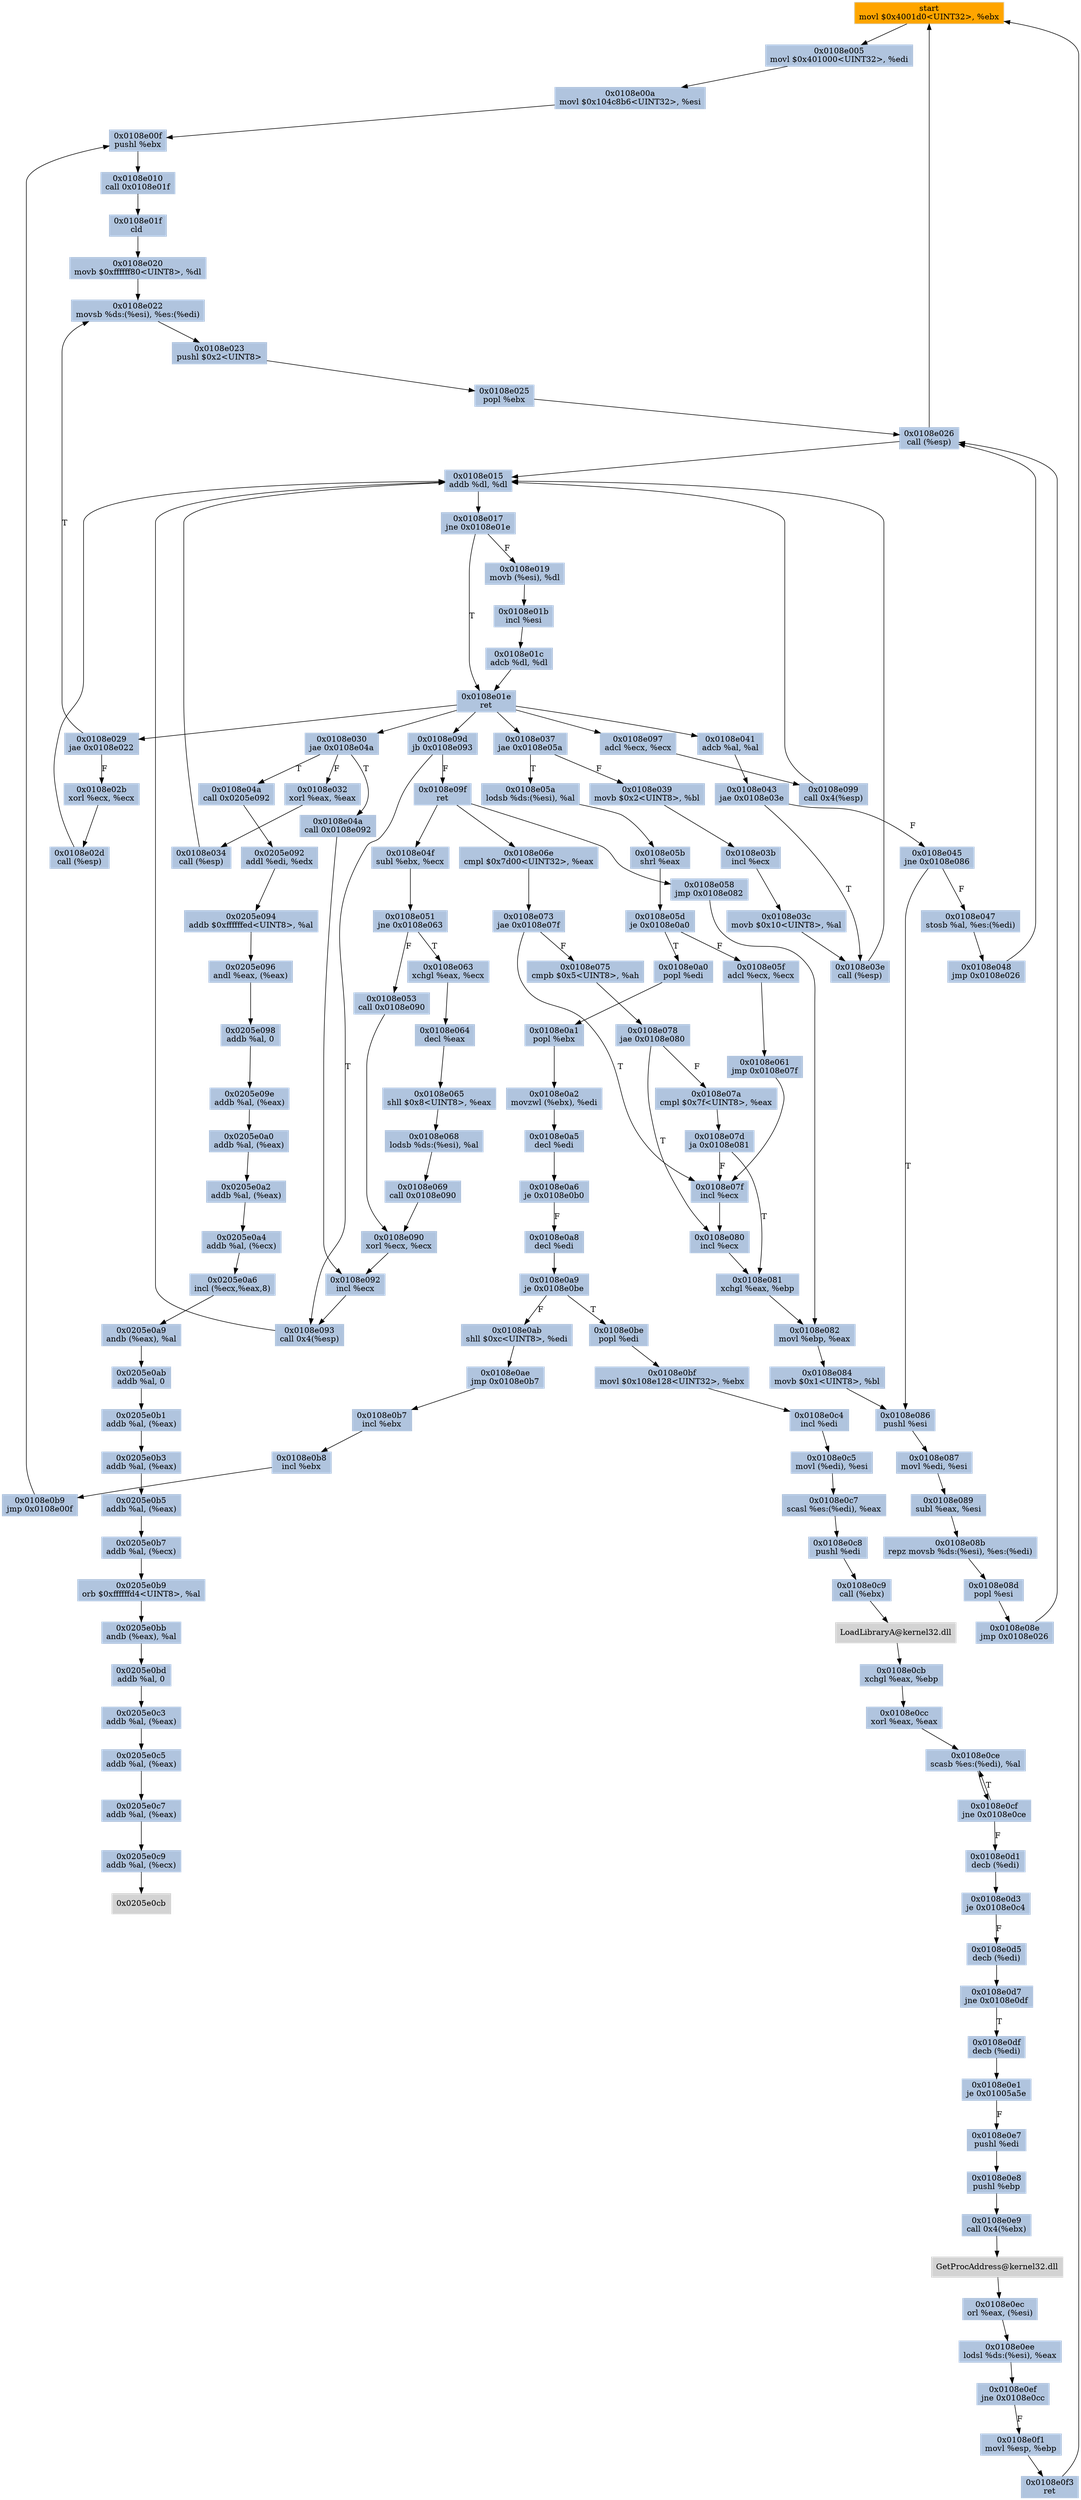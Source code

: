 digraph G {
node[shape=rectangle,style=filled,fillcolor=lightsteelblue,color=lightsteelblue]
bgcolor="transparent"
a0x0108e000movl_0x4001d0UINT32_ebx[label="start\nmovl $0x4001d0<UINT32>, %ebx",fillcolor="orange",color="lightgrey"];
a0x0108e005movl_0x401000UINT32_edi[label="0x0108e005\nmovl $0x401000<UINT32>, %edi"];
a0x0108e00amovl_0x104c8b6UINT32_esi[label="0x0108e00a\nmovl $0x104c8b6<UINT32>, %esi"];
a0x0108e00fpushl_ebx[label="0x0108e00f\npushl %ebx"];
a0x0108e010call_0x0108e01f[label="0x0108e010\ncall 0x0108e01f"];
a0x0108e01fcld_[label="0x0108e01f\ncld "];
a0x0108e020movb_0xffffff80UINT8_dl[label="0x0108e020\nmovb $0xffffff80<UINT8>, %dl"];
a0x0108e022movsb_ds_esi__es_edi_[label="0x0108e022\nmovsb %ds:(%esi), %es:(%edi)"];
a0x0108e023pushl_0x2UINT8[label="0x0108e023\npushl $0x2<UINT8>"];
a0x0108e025popl_ebx[label="0x0108e025\npopl %ebx"];
a0x0108e026call_esp_[label="0x0108e026\ncall (%esp)"];
a0x0108e015addb_dl_dl[label="0x0108e015\naddb %dl, %dl"];
a0x0108e017jne_0x0108e01e[label="0x0108e017\njne 0x0108e01e"];
a0x0108e019movb_esi__dl[label="0x0108e019\nmovb (%esi), %dl"];
a0x0108e01bincl_esi[label="0x0108e01b\nincl %esi"];
a0x0108e01cadcb_dl_dl[label="0x0108e01c\nadcb %dl, %dl"];
a0x0108e01eret[label="0x0108e01e\nret"];
a0x0108e029jae_0x0108e022[label="0x0108e029\njae 0x0108e022"];
a0x0108e02bxorl_ecx_ecx[label="0x0108e02b\nxorl %ecx, %ecx"];
a0x0108e02dcall_esp_[label="0x0108e02d\ncall (%esp)"];
a0x0108e030jae_0x0108e04a[label="0x0108e030\njae 0x0108e04a"];
a0x0108e04acall_0x0108e092[label="0x0108e04a\ncall 0x0108e092"];
a0x0108e092incl_ecx[label="0x0108e092\nincl %ecx"];
a0x0108e093call_0x4esp_[label="0x0108e093\ncall 0x4(%esp)"];
a0x0108e097adcl_ecx_ecx[label="0x0108e097\nadcl %ecx, %ecx"];
a0x0108e099call_0x4esp_[label="0x0108e099\ncall 0x4(%esp)"];
a0x0108e09djb_0x0108e093[label="0x0108e09d\njb 0x0108e093"];
a0x0108e09fret[label="0x0108e09f\nret"];
a0x0108e04fsubl_ebx_ecx[label="0x0108e04f\nsubl %ebx, %ecx"];
a0x0108e051jne_0x0108e063[label="0x0108e051\njne 0x0108e063"];
a0x0108e063xchgl_eax_ecx[label="0x0108e063\nxchgl %eax, %ecx"];
a0x0108e064decl_eax[label="0x0108e064\ndecl %eax"];
a0x0108e065shll_0x8UINT8_eax[label="0x0108e065\nshll $0x8<UINT8>, %eax"];
a0x0108e068lodsb_ds_esi__al[label="0x0108e068\nlodsb %ds:(%esi), %al"];
a0x0108e069call_0x0108e090[label="0x0108e069\ncall 0x0108e090"];
a0x0108e090xorl_ecx_ecx[label="0x0108e090\nxorl %ecx, %ecx"];
a0x0108e06ecmpl_0x7d00UINT32_eax[label="0x0108e06e\ncmpl $0x7d00<UINT32>, %eax"];
a0x0108e073jae_0x0108e07f[label="0x0108e073\njae 0x0108e07f"];
a0x0108e075cmpb_0x5UINT8_ah[label="0x0108e075\ncmpb $0x5<UINT8>, %ah"];
a0x0108e078jae_0x0108e080[label="0x0108e078\njae 0x0108e080"];
a0x0108e07acmpl_0x7fUINT8_eax[label="0x0108e07a\ncmpl $0x7f<UINT8>, %eax"];
a0x0108e07dja_0x0108e081[label="0x0108e07d\nja 0x0108e081"];
a0x0108e07fincl_ecx[label="0x0108e07f\nincl %ecx"];
a0x0108e080incl_ecx[label="0x0108e080\nincl %ecx"];
a0x0108e081xchgl_eax_ebp[label="0x0108e081\nxchgl %eax, %ebp"];
a0x0108e082movl_ebp_eax[label="0x0108e082\nmovl %ebp, %eax"];
a0x0108e084movb_0x1UINT8_bl[label="0x0108e084\nmovb $0x1<UINT8>, %bl"];
a0x0108e086pushl_esi[label="0x0108e086\npushl %esi"];
a0x0108e087movl_edi_esi[label="0x0108e087\nmovl %edi, %esi"];
a0x0108e089subl_eax_esi[label="0x0108e089\nsubl %eax, %esi"];
a0x0108e08brepz_movsb_ds_esi__es_edi_[label="0x0108e08b\nrepz movsb %ds:(%esi), %es:(%edi)"];
a0x0108e08dpopl_esi[label="0x0108e08d\npopl %esi"];
a0x0108e08ejmp_0x0108e026[label="0x0108e08e\njmp 0x0108e026"];
a0x0108e032xorl_eax_eax[label="0x0108e032\nxorl %eax, %eax"];
a0x0108e034call_esp_[label="0x0108e034\ncall (%esp)"];
a0x0108e037jae_0x0108e05a[label="0x0108e037\njae 0x0108e05a"];
a0x0108e039movb_0x2UINT8_bl[label="0x0108e039\nmovb $0x2<UINT8>, %bl"];
a0x0108e03bincl_ecx[label="0x0108e03b\nincl %ecx"];
a0x0108e03cmovb_0x10UINT8_al[label="0x0108e03c\nmovb $0x10<UINT8>, %al"];
a0x0108e03ecall_esp_[label="0x0108e03e\ncall (%esp)"];
a0x0108e041adcb_al_al[label="0x0108e041\nadcb %al, %al"];
a0x0108e043jae_0x0108e03e[label="0x0108e043\njae 0x0108e03e"];
a0x0108e045jne_0x0108e086[label="0x0108e045\njne 0x0108e086"];
a0x0108e047stosb_al_es_edi_[label="0x0108e047\nstosb %al, %es:(%edi)"];
a0x0108e048jmp_0x0108e026[label="0x0108e048\njmp 0x0108e026"];
a0x0108e053call_0x0108e090[label="0x0108e053\ncall 0x0108e090"];
a0x0108e058jmp_0x0108e082[label="0x0108e058\njmp 0x0108e082"];
a0x0108e05alodsb_ds_esi__al[label="0x0108e05a\nlodsb %ds:(%esi), %al"];
a0x0108e05bshrl_eax[label="0x0108e05b\nshrl %eax"];
a0x0108e05dje_0x0108e0a0[label="0x0108e05d\nje 0x0108e0a0"];
a0x0108e05fadcl_ecx_ecx[label="0x0108e05f\nadcl %ecx, %ecx"];
a0x0108e061jmp_0x0108e07f[label="0x0108e061\njmp 0x0108e07f"];
a0x0108e0a0popl_edi[label="0x0108e0a0\npopl %edi"];
a0x0108e0a1popl_ebx[label="0x0108e0a1\npopl %ebx"];
a0x0108e0a2movzwl_ebx__edi[label="0x0108e0a2\nmovzwl (%ebx), %edi"];
a0x0108e0a5decl_edi[label="0x0108e0a5\ndecl %edi"];
a0x0108e0a6je_0x0108e0b0[label="0x0108e0a6\nje 0x0108e0b0"];
a0x0108e0a8decl_edi[label="0x0108e0a8\ndecl %edi"];
a0x0108e0a9je_0x0108e0be[label="0x0108e0a9\nje 0x0108e0be"];
a0x0108e0abshll_0xcUINT8_edi[label="0x0108e0ab\nshll $0xc<UINT8>, %edi"];
a0x0108e0aejmp_0x0108e0b7[label="0x0108e0ae\njmp 0x0108e0b7"];
a0x0108e0b7incl_ebx[label="0x0108e0b7\nincl %ebx"];
a0x0108e0b8incl_ebx[label="0x0108e0b8\nincl %ebx"];
a0x0108e0b9jmp_0x0108e00f[label="0x0108e0b9\njmp 0x0108e00f"];
a0x0108e0bepopl_edi[label="0x0108e0be\npopl %edi"];
a0x0108e0bfmovl_0x108e128UINT32_ebx[label="0x0108e0bf\nmovl $0x108e128<UINT32>, %ebx"];
a0x0108e0c4incl_edi[label="0x0108e0c4\nincl %edi"];
a0x0108e0c5movl_edi__esi[label="0x0108e0c5\nmovl (%edi), %esi"];
a0x0108e0c7scasl_es_edi__eax[label="0x0108e0c7\nscasl %es:(%edi), %eax"];
a0x0108e0c8pushl_edi[label="0x0108e0c8\npushl %edi"];
a0x0108e0c9call_ebx_[label="0x0108e0c9\ncall (%ebx)"];
LoadLibraryA_kernel32_dll[label="LoadLibraryA@kernel32.dll",fillcolor="lightgrey",color="lightgrey"];
a0x0108e0cbxchgl_eax_ebp[label="0x0108e0cb\nxchgl %eax, %ebp"];
a0x0108e0ccxorl_eax_eax[label="0x0108e0cc\nxorl %eax, %eax"];
a0x0108e0cescasb_es_edi__al[label="0x0108e0ce\nscasb %es:(%edi), %al"];
a0x0108e0cfjne_0x0108e0ce[label="0x0108e0cf\njne 0x0108e0ce"];
a0x0108e0d1decb_edi_[label="0x0108e0d1\ndecb (%edi)"];
a0x0108e0d3je_0x0108e0c4[label="0x0108e0d3\nje 0x0108e0c4"];
a0x0108e0d5decb_edi_[label="0x0108e0d5\ndecb (%edi)"];
a0x0108e0d7jne_0x0108e0df[label="0x0108e0d7\njne 0x0108e0df"];
a0x0108e0dfdecb_edi_[label="0x0108e0df\ndecb (%edi)"];
a0x0108e0e1je_0x01005a5e[label="0x0108e0e1\nje 0x01005a5e"];
a0x0108e0e7pushl_edi[label="0x0108e0e7\npushl %edi"];
a0x0108e0e8pushl_ebp[label="0x0108e0e8\npushl %ebp"];
a0x0108e0e9call_0x4ebx_[label="0x0108e0e9\ncall 0x4(%ebx)"];
GetProcAddress_kernel32_dll[label="GetProcAddress@kernel32.dll",fillcolor="lightgrey",color="lightgrey"];
a0x0108e0ecorl_eax_esi_[label="0x0108e0ec\norl %eax, (%esi)"];
a0x0108e0eelodsl_ds_esi__eax[label="0x0108e0ee\nlodsl %ds:(%esi), %eax"];
a0x0108e0efjne_0x0108e0cc[label="0x0108e0ef\njne 0x0108e0cc"];
a0x0108e0f1movl_esp_ebp[label="0x0108e0f1\nmovl %esp, %ebp"];
a0x0108e0f3ret[label="0x0108e0f3\nret"];
a0x0108e04acall_0x0205e092[label="0x0108e04a\ncall 0x0205e092"];
a0x0205e092addl_edi_edx[label="0x0205e092\naddl %edi, %edx"];
a0x0205e094addb_0xffffffedUINT8_al[label="0x0205e094\naddb $0xffffffed<UINT8>, %al"];
a0x0205e096andl_eax_eax_[label="0x0205e096\nandl %eax, (%eax)"];
a0x0205e098addb_al_0[label="0x0205e098\naddb %al, 0"];
a0x0205e09eaddb_al_eax_[label="0x0205e09e\naddb %al, (%eax)"];
a0x0205e0a0addb_al_eax_[label="0x0205e0a0\naddb %al, (%eax)"];
a0x0205e0a2addb_al_eax_[label="0x0205e0a2\naddb %al, (%eax)"];
a0x0205e0a4addb_al_ecx_[label="0x0205e0a4\naddb %al, (%ecx)"];
a0x0205e0a6incl_ecxeax8_[label="0x0205e0a6\nincl (%ecx,%eax,8)"];
a0x0205e0a9andb_eax__al[label="0x0205e0a9\nandb (%eax), %al"];
a0x0205e0abaddb_al_0[label="0x0205e0ab\naddb %al, 0"];
a0x0205e0b1addb_al_eax_[label="0x0205e0b1\naddb %al, (%eax)"];
a0x0205e0b3addb_al_eax_[label="0x0205e0b3\naddb %al, (%eax)"];
a0x0205e0b5addb_al_eax_[label="0x0205e0b5\naddb %al, (%eax)"];
a0x0205e0b7addb_al_ecx_[label="0x0205e0b7\naddb %al, (%ecx)"];
a0x0205e0b9orb_0xffffffd4UINT8_al[label="0x0205e0b9\norb $0xffffffd4<UINT8>, %al"];
a0x0205e0bbandb_eax__al[label="0x0205e0bb\nandb (%eax), %al"];
a0x0205e0bdaddb_al_0[label="0x0205e0bd\naddb %al, 0"];
a0x0205e0c3addb_al_eax_[label="0x0205e0c3\naddb %al, (%eax)"];
a0x0205e0c5addb_al_eax_[label="0x0205e0c5\naddb %al, (%eax)"];
a0x0205e0c7addb_al_eax_[label="0x0205e0c7\naddb %al, (%eax)"];
a0x0205e0c9addb_al_ecx_[label="0x0205e0c9\naddb %al, (%ecx)"];
a0x0205e0cb[label="0x0205e0cb",fillcolor="lightgrey",color="lightgrey"];
a0x0108e000movl_0x4001d0UINT32_ebx -> a0x0108e005movl_0x401000UINT32_edi [color="#000000"];
a0x0108e005movl_0x401000UINT32_edi -> a0x0108e00amovl_0x104c8b6UINT32_esi [color="#000000"];
a0x0108e00amovl_0x104c8b6UINT32_esi -> a0x0108e00fpushl_ebx [color="#000000"];
a0x0108e00fpushl_ebx -> a0x0108e010call_0x0108e01f [color="#000000"];
a0x0108e010call_0x0108e01f -> a0x0108e01fcld_ [color="#000000"];
a0x0108e01fcld_ -> a0x0108e020movb_0xffffff80UINT8_dl [color="#000000"];
a0x0108e020movb_0xffffff80UINT8_dl -> a0x0108e022movsb_ds_esi__es_edi_ [color="#000000"];
a0x0108e022movsb_ds_esi__es_edi_ -> a0x0108e023pushl_0x2UINT8 [color="#000000"];
a0x0108e023pushl_0x2UINT8 -> a0x0108e025popl_ebx [color="#000000"];
a0x0108e025popl_ebx -> a0x0108e026call_esp_ [color="#000000"];
a0x0108e026call_esp_ -> a0x0108e015addb_dl_dl [color="#000000"];
a0x0108e015addb_dl_dl -> a0x0108e017jne_0x0108e01e [color="#000000"];
a0x0108e017jne_0x0108e01e -> a0x0108e019movb_esi__dl [color="#000000",label="F"];
a0x0108e019movb_esi__dl -> a0x0108e01bincl_esi [color="#000000"];
a0x0108e01bincl_esi -> a0x0108e01cadcb_dl_dl [color="#000000"];
a0x0108e01cadcb_dl_dl -> a0x0108e01eret [color="#000000"];
a0x0108e01eret -> a0x0108e029jae_0x0108e022 [color="#000000"];
a0x0108e029jae_0x0108e022 -> a0x0108e02bxorl_ecx_ecx [color="#000000",label="F"];
a0x0108e02bxorl_ecx_ecx -> a0x0108e02dcall_esp_ [color="#000000"];
a0x0108e02dcall_esp_ -> a0x0108e015addb_dl_dl [color="#000000"];
a0x0108e017jne_0x0108e01e -> a0x0108e01eret [color="#000000",label="T"];
a0x0108e01eret -> a0x0108e030jae_0x0108e04a [color="#000000"];
a0x0108e030jae_0x0108e04a -> a0x0108e04acall_0x0108e092 [color="#000000",label="T"];
a0x0108e04acall_0x0108e092 -> a0x0108e092incl_ecx [color="#000000"];
a0x0108e092incl_ecx -> a0x0108e093call_0x4esp_ [color="#000000"];
a0x0108e093call_0x4esp_ -> a0x0108e015addb_dl_dl [color="#000000"];
a0x0108e01eret -> a0x0108e097adcl_ecx_ecx [color="#000000"];
a0x0108e097adcl_ecx_ecx -> a0x0108e099call_0x4esp_ [color="#000000"];
a0x0108e099call_0x4esp_ -> a0x0108e015addb_dl_dl [color="#000000"];
a0x0108e01eret -> a0x0108e09djb_0x0108e093 [color="#000000"];
a0x0108e09djb_0x0108e093 -> a0x0108e09fret [color="#000000",label="F"];
a0x0108e09fret -> a0x0108e04fsubl_ebx_ecx [color="#000000"];
a0x0108e04fsubl_ebx_ecx -> a0x0108e051jne_0x0108e063 [color="#000000"];
a0x0108e051jne_0x0108e063 -> a0x0108e063xchgl_eax_ecx [color="#000000",label="T"];
a0x0108e063xchgl_eax_ecx -> a0x0108e064decl_eax [color="#000000"];
a0x0108e064decl_eax -> a0x0108e065shll_0x8UINT8_eax [color="#000000"];
a0x0108e065shll_0x8UINT8_eax -> a0x0108e068lodsb_ds_esi__al [color="#000000"];
a0x0108e068lodsb_ds_esi__al -> a0x0108e069call_0x0108e090 [color="#000000"];
a0x0108e069call_0x0108e090 -> a0x0108e090xorl_ecx_ecx [color="#000000"];
a0x0108e090xorl_ecx_ecx -> a0x0108e092incl_ecx [color="#000000"];
a0x0108e09djb_0x0108e093 -> a0x0108e093call_0x4esp_ [color="#000000",label="T"];
a0x0108e09fret -> a0x0108e06ecmpl_0x7d00UINT32_eax [color="#000000"];
a0x0108e06ecmpl_0x7d00UINT32_eax -> a0x0108e073jae_0x0108e07f [color="#000000"];
a0x0108e073jae_0x0108e07f -> a0x0108e075cmpb_0x5UINT8_ah [color="#000000",label="F"];
a0x0108e075cmpb_0x5UINT8_ah -> a0x0108e078jae_0x0108e080 [color="#000000"];
a0x0108e078jae_0x0108e080 -> a0x0108e07acmpl_0x7fUINT8_eax [color="#000000",label="F"];
a0x0108e07acmpl_0x7fUINT8_eax -> a0x0108e07dja_0x0108e081 [color="#000000"];
a0x0108e07dja_0x0108e081 -> a0x0108e07fincl_ecx [color="#000000",label="F"];
a0x0108e07fincl_ecx -> a0x0108e080incl_ecx [color="#000000"];
a0x0108e080incl_ecx -> a0x0108e081xchgl_eax_ebp [color="#000000"];
a0x0108e081xchgl_eax_ebp -> a0x0108e082movl_ebp_eax [color="#000000"];
a0x0108e082movl_ebp_eax -> a0x0108e084movb_0x1UINT8_bl [color="#000000"];
a0x0108e084movb_0x1UINT8_bl -> a0x0108e086pushl_esi [color="#000000"];
a0x0108e086pushl_esi -> a0x0108e087movl_edi_esi [color="#000000"];
a0x0108e087movl_edi_esi -> a0x0108e089subl_eax_esi [color="#000000"];
a0x0108e089subl_eax_esi -> a0x0108e08brepz_movsb_ds_esi__es_edi_ [color="#000000"];
a0x0108e08brepz_movsb_ds_esi__es_edi_ -> a0x0108e08dpopl_esi [color="#000000"];
a0x0108e08dpopl_esi -> a0x0108e08ejmp_0x0108e026 [color="#000000"];
a0x0108e08ejmp_0x0108e026 -> a0x0108e026call_esp_ [color="#000000"];
a0x0108e029jae_0x0108e022 -> a0x0108e022movsb_ds_esi__es_edi_ [color="#000000",label="T"];
a0x0108e030jae_0x0108e04a -> a0x0108e032xorl_eax_eax [color="#000000",label="F"];
a0x0108e032xorl_eax_eax -> a0x0108e034call_esp_ [color="#000000"];
a0x0108e034call_esp_ -> a0x0108e015addb_dl_dl [color="#000000"];
a0x0108e01eret -> a0x0108e037jae_0x0108e05a [color="#000000"];
a0x0108e037jae_0x0108e05a -> a0x0108e039movb_0x2UINT8_bl [color="#000000",label="F"];
a0x0108e039movb_0x2UINT8_bl -> a0x0108e03bincl_ecx [color="#000000"];
a0x0108e03bincl_ecx -> a0x0108e03cmovb_0x10UINT8_al [color="#000000"];
a0x0108e03cmovb_0x10UINT8_al -> a0x0108e03ecall_esp_ [color="#000000"];
a0x0108e03ecall_esp_ -> a0x0108e015addb_dl_dl [color="#000000"];
a0x0108e01eret -> a0x0108e041adcb_al_al [color="#000000"];
a0x0108e041adcb_al_al -> a0x0108e043jae_0x0108e03e [color="#000000"];
a0x0108e043jae_0x0108e03e -> a0x0108e03ecall_esp_ [color="#000000",label="T"];
a0x0108e043jae_0x0108e03e -> a0x0108e045jne_0x0108e086 [color="#000000",label="F"];
a0x0108e045jne_0x0108e086 -> a0x0108e047stosb_al_es_edi_ [color="#000000",label="F"];
a0x0108e047stosb_al_es_edi_ -> a0x0108e048jmp_0x0108e026 [color="#000000"];
a0x0108e048jmp_0x0108e026 -> a0x0108e026call_esp_ [color="#000000"];
a0x0108e051jne_0x0108e063 -> a0x0108e053call_0x0108e090 [color="#000000",label="F"];
a0x0108e053call_0x0108e090 -> a0x0108e090xorl_ecx_ecx [color="#000000"];
a0x0108e09fret -> a0x0108e058jmp_0x0108e082 [color="#000000"];
a0x0108e058jmp_0x0108e082 -> a0x0108e082movl_ebp_eax [color="#000000"];
a0x0108e037jae_0x0108e05a -> a0x0108e05alodsb_ds_esi__al [color="#000000",label="T"];
a0x0108e05alodsb_ds_esi__al -> a0x0108e05bshrl_eax [color="#000000"];
a0x0108e05bshrl_eax -> a0x0108e05dje_0x0108e0a0 [color="#000000"];
a0x0108e05dje_0x0108e0a0 -> a0x0108e05fadcl_ecx_ecx [color="#000000",label="F"];
a0x0108e05fadcl_ecx_ecx -> a0x0108e061jmp_0x0108e07f [color="#000000"];
a0x0108e061jmp_0x0108e07f -> a0x0108e07fincl_ecx [color="#000000"];
a0x0108e045jne_0x0108e086 -> a0x0108e086pushl_esi [color="#000000",label="T"];
a0x0108e07dja_0x0108e081 -> a0x0108e081xchgl_eax_ebp [color="#000000",label="T"];
a0x0108e078jae_0x0108e080 -> a0x0108e080incl_ecx [color="#000000",label="T"];
a0x0108e05dje_0x0108e0a0 -> a0x0108e0a0popl_edi [color="#000000",label="T"];
a0x0108e0a0popl_edi -> a0x0108e0a1popl_ebx [color="#000000"];
a0x0108e0a1popl_ebx -> a0x0108e0a2movzwl_ebx__edi [color="#000000"];
a0x0108e0a2movzwl_ebx__edi -> a0x0108e0a5decl_edi [color="#000000"];
a0x0108e0a5decl_edi -> a0x0108e0a6je_0x0108e0b0 [color="#000000"];
a0x0108e0a6je_0x0108e0b0 -> a0x0108e0a8decl_edi [color="#000000",label="F"];
a0x0108e0a8decl_edi -> a0x0108e0a9je_0x0108e0be [color="#000000"];
a0x0108e0a9je_0x0108e0be -> a0x0108e0abshll_0xcUINT8_edi [color="#000000",label="F"];
a0x0108e0abshll_0xcUINT8_edi -> a0x0108e0aejmp_0x0108e0b7 [color="#000000"];
a0x0108e0aejmp_0x0108e0b7 -> a0x0108e0b7incl_ebx [color="#000000"];
a0x0108e0b7incl_ebx -> a0x0108e0b8incl_ebx [color="#000000"];
a0x0108e0b8incl_ebx -> a0x0108e0b9jmp_0x0108e00f [color="#000000"];
a0x0108e0b9jmp_0x0108e00f -> a0x0108e00fpushl_ebx [color="#000000"];
a0x0108e073jae_0x0108e07f -> a0x0108e07fincl_ecx [color="#000000",label="T"];
a0x0108e026call_esp_ -> a0x0108e000movl_0x4001d0UINT32_ebx [color="#000000"];
a0x0108e0a9je_0x0108e0be -> a0x0108e0bepopl_edi [color="#000000",label="T"];
a0x0108e0bepopl_edi -> a0x0108e0bfmovl_0x108e128UINT32_ebx [color="#000000"];
a0x0108e0bfmovl_0x108e128UINT32_ebx -> a0x0108e0c4incl_edi [color="#000000"];
a0x0108e0c4incl_edi -> a0x0108e0c5movl_edi__esi [color="#000000"];
a0x0108e0c5movl_edi__esi -> a0x0108e0c7scasl_es_edi__eax [color="#000000"];
a0x0108e0c7scasl_es_edi__eax -> a0x0108e0c8pushl_edi [color="#000000"];
a0x0108e0c8pushl_edi -> a0x0108e0c9call_ebx_ [color="#000000"];
a0x0108e0c9call_ebx_ -> LoadLibraryA_kernel32_dll [color="#000000"];
LoadLibraryA_kernel32_dll -> a0x0108e0cbxchgl_eax_ebp [color="#000000"];
a0x0108e0cbxchgl_eax_ebp -> a0x0108e0ccxorl_eax_eax [color="#000000"];
a0x0108e0ccxorl_eax_eax -> a0x0108e0cescasb_es_edi__al [color="#000000"];
a0x0108e0cescasb_es_edi__al -> a0x0108e0cfjne_0x0108e0ce [color="#000000"];
a0x0108e0cfjne_0x0108e0ce -> a0x0108e0cescasb_es_edi__al [color="#000000",label="T"];
a0x0108e0cfjne_0x0108e0ce -> a0x0108e0d1decb_edi_ [color="#000000",label="F"];
a0x0108e0d1decb_edi_ -> a0x0108e0d3je_0x0108e0c4 [color="#000000"];
a0x0108e0d3je_0x0108e0c4 -> a0x0108e0d5decb_edi_ [color="#000000",label="F"];
a0x0108e0d5decb_edi_ -> a0x0108e0d7jne_0x0108e0df [color="#000000"];
a0x0108e0d7jne_0x0108e0df -> a0x0108e0dfdecb_edi_ [color="#000000",label="T"];
a0x0108e0dfdecb_edi_ -> a0x0108e0e1je_0x01005a5e [color="#000000"];
a0x0108e0e1je_0x01005a5e -> a0x0108e0e7pushl_edi [color="#000000",label="F"];
a0x0108e0e7pushl_edi -> a0x0108e0e8pushl_ebp [color="#000000"];
a0x0108e0e8pushl_ebp -> a0x0108e0e9call_0x4ebx_ [color="#000000"];
a0x0108e0e9call_0x4ebx_ -> GetProcAddress_kernel32_dll [color="#000000"];
GetProcAddress_kernel32_dll -> a0x0108e0ecorl_eax_esi_ [color="#000000"];
a0x0108e0ecorl_eax_esi_ -> a0x0108e0eelodsl_ds_esi__eax [color="#000000"];
a0x0108e0eelodsl_ds_esi__eax -> a0x0108e0efjne_0x0108e0cc [color="#000000"];
a0x0108e0efjne_0x0108e0cc -> a0x0108e0f1movl_esp_ebp [color="#000000",label="F"];
a0x0108e0f1movl_esp_ebp -> a0x0108e0f3ret [color="#000000"];
a0x0108e0f3ret -> a0x0108e000movl_0x4001d0UINT32_ebx [color="#000000"];
a0x0108e030jae_0x0108e04a -> a0x0108e04acall_0x0205e092 [color="#000000",label="T"];
a0x0108e04acall_0x0205e092 -> a0x0205e092addl_edi_edx [color="#000000"];
a0x0205e092addl_edi_edx -> a0x0205e094addb_0xffffffedUINT8_al [color="#000000"];
a0x0205e094addb_0xffffffedUINT8_al -> a0x0205e096andl_eax_eax_ [color="#000000"];
a0x0205e096andl_eax_eax_ -> a0x0205e098addb_al_0 [color="#000000"];
a0x0205e098addb_al_0 -> a0x0205e09eaddb_al_eax_ [color="#000000"];
a0x0205e09eaddb_al_eax_ -> a0x0205e0a0addb_al_eax_ [color="#000000"];
a0x0205e0a0addb_al_eax_ -> a0x0205e0a2addb_al_eax_ [color="#000000"];
a0x0205e0a2addb_al_eax_ -> a0x0205e0a4addb_al_ecx_ [color="#000000"];
a0x0205e0a4addb_al_ecx_ -> a0x0205e0a6incl_ecxeax8_ [color="#000000"];
a0x0205e0a6incl_ecxeax8_ -> a0x0205e0a9andb_eax__al [color="#000000"];
a0x0205e0a9andb_eax__al -> a0x0205e0abaddb_al_0 [color="#000000"];
a0x0205e0abaddb_al_0 -> a0x0205e0b1addb_al_eax_ [color="#000000"];
a0x0205e0b1addb_al_eax_ -> a0x0205e0b3addb_al_eax_ [color="#000000"];
a0x0205e0b3addb_al_eax_ -> a0x0205e0b5addb_al_eax_ [color="#000000"];
a0x0205e0b5addb_al_eax_ -> a0x0205e0b7addb_al_ecx_ [color="#000000"];
a0x0205e0b7addb_al_ecx_ -> a0x0205e0b9orb_0xffffffd4UINT8_al [color="#000000"];
a0x0205e0b9orb_0xffffffd4UINT8_al -> a0x0205e0bbandb_eax__al [color="#000000"];
a0x0205e0bbandb_eax__al -> a0x0205e0bdaddb_al_0 [color="#000000"];
a0x0205e0bdaddb_al_0 -> a0x0205e0c3addb_al_eax_ [color="#000000"];
a0x0205e0c3addb_al_eax_ -> a0x0205e0c5addb_al_eax_ [color="#000000"];
a0x0205e0c5addb_al_eax_ -> a0x0205e0c7addb_al_eax_ [color="#000000"];
a0x0205e0c7addb_al_eax_ -> a0x0205e0c9addb_al_ecx_ [color="#000000"];
a0x0205e0c9addb_al_ecx_ -> a0x0205e0cb [color="#000000"];
}
